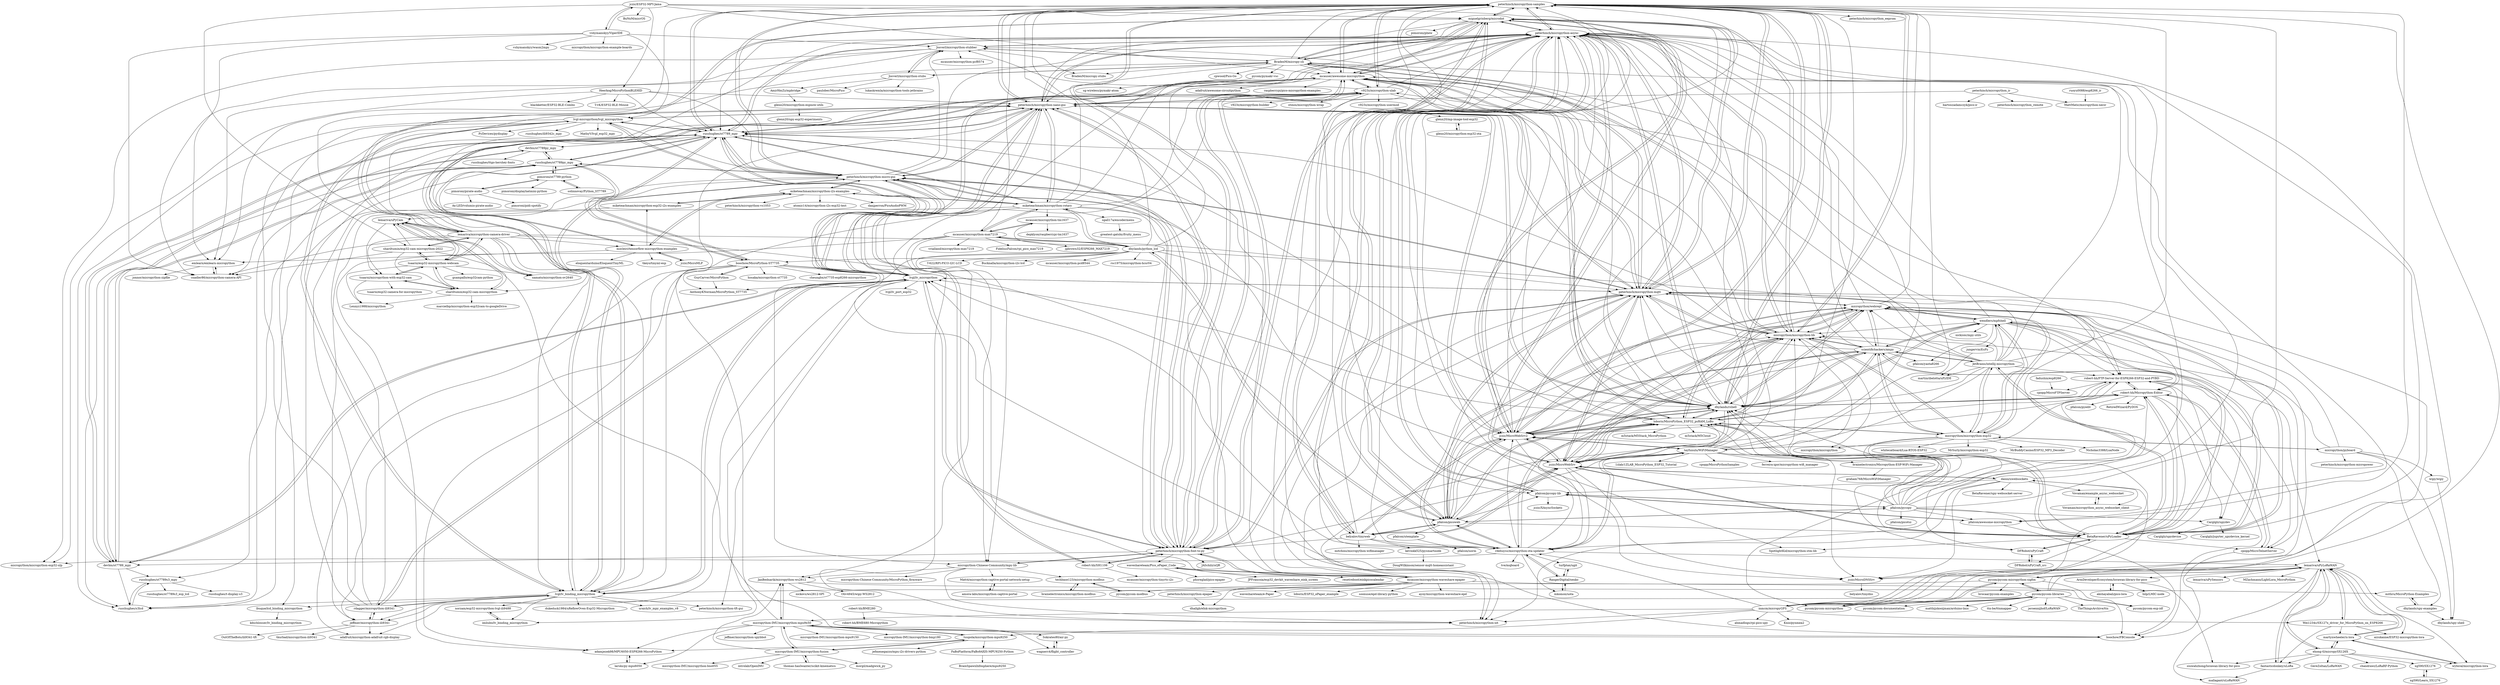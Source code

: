 digraph G {
"robert-hh/BME280" -> "robert-hh/BME680-Micropython"
"robert-hh/BME280" -> "peterhinch/micropython-iot"
"miguelgrinberg/microdot" -> "peterhinch/micropython-async"
"miguelgrinberg/microdot" -> "mcauser/awesome-micropython"
"miguelgrinberg/microdot" -> "jczic/MicroWebSrv2"
"miguelgrinberg/microdot" -> "peterhinch/micropython-samples"
"miguelgrinberg/microdot" -> "peterhinch/micropython-mqtt"
"miguelgrinberg/microdot" -> "micropython/micropython-lib"
"miguelgrinberg/microdot" -> "jczic/MicroWebSrv"
"miguelgrinberg/microdot" -> "belyalov/tinyweb"
"miguelgrinberg/microdot" -> "peterhinch/micropython-nano-gui"
"miguelgrinberg/microdot" -> "BradenM/micropy-cli"
"miguelgrinberg/microdot" -> "pfalcon/picoweb"
"miguelgrinberg/microdot" -> "lemariva/micropython-camera-driver"
"miguelgrinberg/microdot" -> "pimoroni/phew" ["e"=1]
"miguelgrinberg/microdot" -> "russhughes/st7789_mpy"
"miguelgrinberg/microdot" -> "dhylands/rshell"
"tayfunulu/WiFiManager" -> "cpopp/MicroPythonSamples"
"tayfunulu/WiFiManager" -> "rdehuyss/micropython-ota-updater"
"tayfunulu/WiFiManager" -> "jczic/MicroWebSrv2"
"tayfunulu/WiFiManager" -> "ferreira-igor/micropython-wifi_manager"
"tayfunulu/WiFiManager" -> "jczic/MicroWebSrv"
"tayfunulu/WiFiManager" -> "jczic/MicroDNSSrv"
"tayfunulu/WiFiManager" -> "peterhinch/micropython-mqtt"
"tayfunulu/WiFiManager" -> "loboris/MicroPython_ESP32_psRAM_LoBo"
"tayfunulu/WiFiManager" -> "brainelectronics/Micropython-ESP-WiFi-Manager"
"tayfunulu/WiFiManager" -> "robert-hh/Micropython-Editor"
"tayfunulu/WiFiManager" -> "1zlab/1ZLAB_MicroPython_ESP32_Tutorial" ["e"=1]
"tayfunulu/WiFiManager" -> "peterhinch/micropython-samples"
"tayfunulu/WiFiManager" -> "mcauser/awesome-micropython"
"tayfunulu/WiFiManager" -> "peterhinch/micropython-async"
"tayfunulu/WiFiManager" -> "peterhinch/micropython-font-to-py"
"micropython/micropython-lib" -> "micropython/micropython" ["e"=1]
"micropython/micropython-lib" -> "peterhinch/micropython-async"
"micropython/micropython-lib" -> "mcauser/awesome-micropython"
"micropython/micropython-lib" -> "peterhinch/micropython-mqtt"
"micropython/micropython-lib" -> "micropython/micropython-esp32"
"micropython/micropython-lib" -> "micropython/webrepl"
"micropython/micropython-lib" -> "peterhinch/micropython-samples"
"micropython/micropython-lib" -> "dhylands/rshell"
"micropython/micropython-lib" -> "scientifichackers/ampy"
"micropython/micropython-lib" -> "loboris/MicroPython_ESP32_psRAM_LoBo"
"micropython/micropython-lib" -> "miguelgrinberg/microdot"
"micropython/micropython-lib" -> "peterhinch/micropython-nano-gui"
"micropython/micropython-lib" -> "jczic/MicroWebSrv2"
"micropython/micropython-lib" -> "jczic/MicroWebSrv"
"micropython/micropython-lib" -> "russhughes/st7789_mpy"
"mcauser/awesome-micropython" -> "peterhinch/micropython-async"
"mcauser/awesome-micropython" -> "peterhinch/micropython-samples"
"mcauser/awesome-micropython" -> "micropython/micropython-lib"
"mcauser/awesome-micropython" -> "peterhinch/micropython-nano-gui"
"mcauser/awesome-micropython" -> "miguelgrinberg/microdot"
"mcauser/awesome-micropython" -> "russhughes/st7789_mpy"
"mcauser/awesome-micropython" -> "peterhinch/micropython-mqtt"
"mcauser/awesome-micropython" -> "jczic/MicroWebSrv2"
"mcauser/awesome-micropython" -> "lvgl/lv_micropython"
"mcauser/awesome-micropython" -> "peterhinch/micropython-font-to-py"
"mcauser/awesome-micropython" -> "adafruit/awesome-circuitpython" ["e"=1]
"mcauser/awesome-micropython" -> "dhylands/rshell"
"mcauser/awesome-micropython" -> "v923z/micropython-ulab"
"mcauser/awesome-micropython" -> "loboris/MicroPython_ESP32_psRAM_LoBo"
"mcauser/awesome-micropython" -> "raspberrypi/pico-micropython-examples" ["e"=1]
"peterhinch/micropython-nano-gui" -> "peterhinch/micropython-micro-gui"
"peterhinch/micropython-nano-gui" -> "peterhinch/micropython-font-to-py"
"peterhinch/micropython-nano-gui" -> "peterhinch/micropython-samples"
"peterhinch/micropython-nano-gui" -> "peterhinch/micropython-async"
"peterhinch/micropython-nano-gui" -> "mcauser/awesome-micropython"
"peterhinch/micropython-nano-gui" -> "lvgl/lv_micropython"
"peterhinch/micropython-nano-gui" -> "peterhinch/micropython-mqtt"
"peterhinch/micropython-nano-gui" -> "russhughes/st7789_mpy"
"peterhinch/micropython-nano-gui" -> "lvgl/lv_binding_micropython"
"peterhinch/micropython-nano-gui" -> "v923z/micropython-ulab"
"peterhinch/micropython-nano-gui" -> "robert-hh/SH1106"
"peterhinch/micropython-nano-gui" -> "miketeachman/micropython-rotary"
"peterhinch/micropython-nano-gui" -> "lvgl-micropython/lvgl_micropython"
"peterhinch/micropython-nano-gui" -> "jczic/MicroWebSrv2"
"peterhinch/micropython-nano-gui" -> "dhylands/rshell"
"lemariva/uPyLoRaWAN" -> "Wei1234c/SX127x_driver_for_MicroPython_on_ESP8266"
"lemariva/uPyLoRaWAN" -> "fantasticdonkey/uLoRa"
"lemariva/uPyLoRaWAN" -> "martynwheeler/u-lora"
"lemariva/uPyLoRaWAN" -> "aizukanne/ESP32-micropython-lora"
"lemariva/uPyLoRaWAN" -> "wybiral/micropython-lora"
"lemariva/uPyLoRaWAN" -> "mallagant/uLoRaWAN"
"lemariva/uPyLoRaWAN" -> "lemariva/uPySensors"
"lemariva/uPyLoRaWAN" -> "ehong-tl/micropySX126X"
"lemariva/uPyLoRaWAN" -> "MZachmann/LightLora_MicroPython"
"lemariva/uPyLoRaWAN" -> "ArmDeveloperEcosystem/lorawan-library-for-pico"
"lemariva/uPyLoRaWAN" -> "jczic/MicroDNSSrv"
"lemariva/uPyLoRaWAN" -> "pycom/pycom-micropython-sigfox"
"tuupola/micropython-mpu9250" -> "micropython-IMU/micropython-mpu9x50"
"tuupola/micropython-mpu9250" -> "FaBoPlatform/FaBo9AXIS-MPU9250-Python"
"tuupola/micropython-mpu9250" -> "jefmenegazzo/mpu-i2c-drivers-python" ["e"=1]
"tuupola/micropython-mpu9250" -> "micropython-IMU/micropython-fusion"
"tuupola/micropython-mpu9250" -> "adamjezek98/MPU6050-ESP8266-MicroPython"
"tsaarni/esp32-micropython-webcam" -> "tsaarni/micropython-with-esp32-cam"
"tsaarni/esp32-micropython-webcam" -> "shariltumin/esp32-cam-micropython"
"tsaarni/esp32-micropython-webcam" -> "Lennyz1988/micropython"
"tsaarni/esp32-micropython-webcam" -> "lemariva/uPyCam"
"tsaarni/esp32-micropython-webcam" -> "lemariva/micropython-camera-driver"
"tsaarni/esp32-micropython-webcam" -> "namato/micropython-ov2640"
"tsaarni/esp32-micropython-webcam" -> "gsampallo/esp32cam-python"
"tsaarni/esp32-micropython-webcam" -> "shariltumin/esp32-cam-micropython-2022"
"loboris/MicroPython_ESP32_psRAM_LoBo" -> "peterhinch/micropython-async"
"loboris/MicroPython_ESP32_psRAM_LoBo" -> "m5stack/M5Stack_MicroPython" ["e"=1]
"loboris/MicroPython_ESP32_psRAM_LoBo" -> "jczic/MicroWebSrv"
"loboris/MicroPython_ESP32_psRAM_LoBo" -> "jczic/MicroWebSrv2"
"loboris/MicroPython_ESP32_psRAM_LoBo" -> "micropython/micropython-lib"
"loboris/MicroPython_ESP32_psRAM_LoBo" -> "micropython/webrepl"
"loboris/MicroPython_ESP32_psRAM_LoBo" -> "BetaRavener/uPyLoader"
"loboris/MicroPython_ESP32_psRAM_LoBo" -> "dhylands/rshell"
"loboris/MicroPython_ESP32_psRAM_LoBo" -> "m5stack/M5Cloud" ["e"=1]
"loboris/MicroPython_ESP32_psRAM_LoBo" -> "micropython/micropython-esp32"
"loboris/MicroPython_ESP32_psRAM_LoBo" -> "peterhinch/micropython-samples"
"loboris/MicroPython_ESP32_psRAM_LoBo" -> "russhughes/st7789_mpy"
"loboris/MicroPython_ESP32_psRAM_LoBo" -> "scientifichackers/ampy"
"loboris/MicroPython_ESP32_psRAM_LoBo" -> "lvgl/lv_micropython"
"loboris/MicroPython_ESP32_psRAM_LoBo" -> "rdehuyss/micropython-ota-updater"
"lvgl/lv_binding_micropython" -> "lvgl/lv_micropython"
"lvgl/lv_binding_micropython" -> "lvgl-micropython/lvgl_micropython"
"lvgl/lv_binding_micropython" -> "uraich/lv_mpy_examples_v8"
"lvgl/lv_binding_micropython" -> "peterhinch/micropython-micro-gui"
"lvgl/lv_binding_micropython" -> "russhughes/st7789_mpy"
"lvgl/lv_binding_micropython" -> "peterhinch/micropython-nano-gui"
"lvgl/lv_binding_micropython" -> "imliubo/lv_binding_micropython"
"lvgl/lv_binding_micropython" -> "dukeduck1984/uReflowOven-Esp32-Micropython" ["e"=1]
"lvgl/lv_binding_micropython" -> "peterhinch/micropython-tft-gui"
"lvgl/lv_binding_micropython" -> "lbuque/lcd_binding_micropython"
"lvgl/lv_binding_micropython" -> "russhughes/s3lcd"
"lvgl/lv_binding_micropython" -> "jeffmer/micropython-ili9341"
"lvgl/lv_binding_micropython" -> "rdagger/micropython-ili9341"
"lvgl/lv_binding_micropython" -> "norzam/esp32-micropython-lvgl-ili9488"
"dhylands/python_lcd" -> "T-622/RPI-PICO-I2C-LCD" ["e"=1]
"dhylands/python_lcd" -> "mcauser/micropython-max7219"
"dhylands/python_lcd" -> "Bucknalla/micropython-i2c-lcd"
"dhylands/python_lcd" -> "peterhinch/micropython-samples"
"dhylands/python_lcd" -> "pfalcon/picoweb"
"dhylands/python_lcd" -> "mcauser/micropython-tm1637"
"dhylands/python_lcd" -> "mcauser/micropython-pcd8544"
"dhylands/python_lcd" -> "peterhinch/micropython-async"
"dhylands/python_lcd" -> "AnthonyKNorman/MicroPython_ST7735"
"dhylands/python_lcd" -> "micropython-Chinese-Community/mpy-lib"
"dhylands/python_lcd" -> "dhylands/rshell"
"dhylands/python_lcd" -> "rsc1975/micropython-hcsr04"
"dhylands/python_lcd" -> "miketeachman/micropython-rotary"
"dhylands/python_lcd" -> "robert-hh/FTP-Server-for-ESP8266-ESP32-and-PYBD"
"dhylands/python_lcd" -> "boochow/MicroPython-ST7735"
"rdehuyss/micropython-ota-updater" -> "RangerDigital/senko"
"rdehuyss/micropython-ota-updater" -> "tayfunulu/WiFiManager"
"rdehuyss/micropython-ota-updater" -> "peterhinch/micropython-mqtt"
"rdehuyss/micropython-ota-updater" -> "peterhinch/micropython-async"
"rdehuyss/micropython-ota-updater" -> "tve/mqboard"
"rdehuyss/micropython-ota-updater" -> "peterhinch/micropython-samples"
"rdehuyss/micropython-ota-updater" -> "robert-hh/FTP-Server-for-ESP8266-ESP32-and-PYBD"
"rdehuyss/micropython-ota-updater" -> "jczic/MicroWebSrv2"
"rdehuyss/micropython-ota-updater" -> "lemariva/uPyLoRaWAN"
"rdehuyss/micropython-ota-updater" -> "loboris/MicroPython_ESP32_psRAM_LoBo"
"rdehuyss/micropython-ota-updater" -> "pfalcon/picoweb"
"rdehuyss/micropython-ota-updater" -> "micropython/micropython-esp32-ulp"
"rdehuyss/micropython-ota-updater" -> "lvgl/lv_micropython"
"rdehuyss/micropython-ota-updater" -> "mkomon/uota"
"rdehuyss/micropython-ota-updater" -> "turfptax/ugit"
"mcauser/micropython-max7219" -> "vrialland/micropython-max7219"
"mcauser/micropython-max7219" -> "mcauser/micropython-tm1637"
"mcauser/micropython-max7219" -> "dhylands/python_lcd"
"mcauser/micropython-max7219" -> "FideliusFalcon/rpi_pico_max7219"
"mcauser/micropython-max7219" -> "JanBednarik/micropython-ws2812"
"mcauser/micropython-max7219" -> "jgbrown32/ESP8266_MAX7219"
"mcauser/micropython-max7219" -> "adamjezek98/MPU6050-ESP8266-MicroPython"
"mcauser/micropython-max7219" -> "peterhinch/micropython-samples"
"mcauser/micropython-max7219" -> "miketeachman/micropython-rotary"
"mcauser/micropython-max7219" -> "micropython-Chinese-Community/mpy-lib"
"pfalcon/pycopy" -> "pfalcon/pycopy-lib"
"pfalcon/pycopy" -> "peterhinch/micropython-samples"
"pfalcon/pycopy" -> "pfalcon/picoweb"
"pfalcon/pycopy" -> "peterhinch/micropython-async"
"pfalcon/pycopy" -> "pfalcon/awesome-micropython"
"pfalcon/pycopy" -> "pfalcon/picotui" ["e"=1]
"pfalcon/pycopy" -> "Carglglz/upydev"
"pfalcon/pycopy" -> "v923z/micropython-ulab"
"pfalcon/pycopy" -> "dhylands/rshell"
"pfalcon/pycopy" -> "jczic/MicroWebSrv2"
"pfalcon/pycopy" -> "BetaRavener/uPyLoader"
"pfalcon/pycopy" -> "loboris/MicroPython_ESP32_psRAM_LoBo"
"pfalcon/pycopy" -> "robert-hh/Micropython-Editor"
"pfalcon/pycopy" -> "micropython/micropython-lib"
"pfalcon/pycopy" -> "jczic/MicroWebSrv"
"DFRobot/uPyCraft_src" -> "DFRobot/uPyCraft"
"micropython/pyboard" -> "micropython/micropython-lib"
"micropython/pyboard" -> "dhylands/upy-shell"
"micropython/pyboard" -> "peterhinch/micropython-micropower"
"micropython/pyboard" -> "micropython/micropython-esp32"
"micropython/pyboard" -> "wipy/wipy"
"micropython/pyboard" -> "dhylands/upy-examples"
"micropython/pyboard" -> "micropython/webrepl"
"belyalov/tinyweb" -> "jczic/MicroWebSrv2"
"belyalov/tinyweb" -> "peterhinch/micropython-async"
"belyalov/tinyweb" -> "pfalcon/picoweb"
"belyalov/tinyweb" -> "peterhinch/micropython-samples"
"belyalov/tinyweb" -> "miguelgrinberg/microdot"
"belyalov/tinyweb" -> "jczic/MicroWebSrv"
"belyalov/tinyweb" -> "mitchins/micropython-wifimanager"
"belyalov/tinyweb" -> "peterhinch/micropython-font-to-py"
"belyalov/tinyweb" -> "kevinkk525/pysmartnode"
"belyalov/tinyweb" -> "rdehuyss/micropython-ota-updater"
"lemariva/uPyCam" -> "lemariva/micropython-camera-driver"
"lemariva/uPyCam" -> "shariltumin/esp32-cam-micropython"
"lemariva/uPyCam" -> "tsaarni/esp32-micropython-webcam"
"lemariva/uPyCam" -> "tsaarni/micropython-with-esp32-cam"
"lemariva/uPyCam" -> "namato/micropython-ov2640"
"miketeachman/micropython-esp32-i2s-examples" -> "miketeachman/micropython-i2s-examples"
"miketeachman/micropython-esp32-i2s-examples" -> "lemariva/uPyCam"
"mcauser/micropython-waveshare-epaper" -> "peterhinch/micropython-font-to-py"
"mcauser/micropython-waveshare-epaper" -> "waveshareteam/Pico_ePaper_Code"
"mcauser/micropython-waveshare-epaper" -> "peterhinch/micropython-nano-gui"
"mcauser/micropython-waveshare-epaper" -> "ayoy/micropython-waveshare-epd"
"mcauser/micropython-waveshare-epaper" -> "peterhinch/micropython-epaper"
"mcauser/micropython-waveshare-epaper" -> "lvgl/lv_micropython"
"mcauser/micropython-waveshare-epaper" -> "lvgl/lv_binding_micropython"
"mcauser/micropython-waveshare-epaper" -> "peterhinch/micropython-micro-gui"
"mcauser/micropython-waveshare-epaper" -> "waveshareteam/e-Paper" ["e"=1]
"mcauser/micropython-waveshare-epaper" -> "boochow/FBConsole"
"mcauser/micropython-waveshare-epaper" -> "loboris/ESP32_ePaper_example" ["e"=1]
"mcauser/micropython-waveshare-epaper" -> "peterhinch/micropython-async"
"mcauser/micropython-waveshare-epaper" -> "peterhinch/micropython-mqtt"
"mcauser/micropython-waveshare-epaper" -> "dhallgb/eInk-micropython"
"mcauser/micropython-waveshare-epaper" -> "soonuse/epd-library-python" ["e"=1]
"boochow/MicroPython-ST7735" -> "GuyCarver/MicroPython"
"boochow/MicroPython-ST7735" -> "hosaka/micropython-st7735"
"boochow/MicroPython-ST7735" -> "russhughes/st7789_mpy"
"boochow/MicroPython-ST7735" -> "cheungbx/st7735-esp8266-micropython"
"boochow/MicroPython-ST7735" -> "adafruit/micropython-adafruit-rgb-display"
"boochow/MicroPython-ST7735" -> "jeffmer/micropython-ili9341"
"boochow/MicroPython-ST7735" -> "russhughes/st7789py_mpy"
"boochow/MicroPython-ST7735" -> "AnthonyKNorman/MicroPython_ST7735"
"boochow/MicroPython-ST7735" -> "boochow/FBConsole"
"boochow/MicroPython-ST7735" -> "lvgl/lv_micropython"
"boochow/MicroPython-ST7735" -> "micropython-Chinese-Community/mpy-lib"
"boochow/MicroPython-ST7735" -> "adamjezek98/MPU6050-ESP8266-MicroPython"
"devbis/st7789_mpy" -> "devbis/st7789py_mpy"
"devbis/st7789_mpy" -> "russhughes/st7789_mpy"
"devbis/st7789_mpy" -> "russhughes/st7789py_mpy"
"devbis/st7789_mpy" -> "lvgl/lv_micropython"
"devbis/st7789_mpy" -> "russhughes/st7789s3_mpy"
"devbis/st7789_mpy" -> "russhughes/s3lcd"
"devbis/st7789py_mpy" -> "devbis/st7789_mpy"
"devbis/st7789py_mpy" -> "russhughes/st7789py_mpy"
"devbis/st7789py_mpy" -> "russhughes/ttgo-hershey-fonts"
"Carglglz/upydev" -> "Carglglz/upydevice"
"Carglglz/upydev" -> "Carglglz/jupyter_upydevice_kernel"
"ruoyu0088/esp8266_ir" -> "MattMatic/micropython-necir"
"BradenM/micropy-cli" -> "Josverl/micropython-stubber"
"BradenM/micropy-cli" -> "Josverl/micropython-stubs"
"BradenM/micropy-cli" -> "BradenM/micropy-stubs"
"BradenM/micropy-cli" -> "peterhinch/micropython-async"
"BradenM/micropy-cli" -> "peterhinch/micropython-samples"
"BradenM/micropy-cli" -> "peterhinch/micropython-mqtt"
"BradenM/micropy-cli" -> "pycom/pymakr-vsc"
"BradenM/micropy-cli" -> "peterhinch/micropython-nano-gui"
"BradenM/micropy-cli" -> "dhylands/rshell"
"BradenM/micropy-cli" -> "miguelgrinberg/microdot"
"BradenM/micropy-cli" -> "cpwood/Pico-Go" ["e"=1]
"BradenM/micropy-cli" -> "mcauser/awesome-micropython"
"BradenM/micropy-cli" -> "emlearn/emlearn-micropython"
"BradenM/micropy-cli" -> "pfalcon/awesome-micropython"
"miketeachman/micropython-rotary" -> "peterhinch/micropython-micro-gui"
"miketeachman/micropython-rotary" -> "peterhinch/micropython-nano-gui"
"miketeachman/micropython-rotary" -> "sgall17a/encodermenu"
"miketeachman/micropython-rotary" -> "russhughes/st7789_mpy"
"miketeachman/micropython-rotary" -> "mcauser/micropython-tm1637"
"miketeachman/micropython-rotary" -> "peterhinch/micropython-samples"
"miketeachman/micropython-rotary" -> "miketeachman/micropython-i2s-examples"
"miketeachman/micropython-rotary" -> "peterhinch/micropython-font-to-py"
"miketeachman/micropython-rotary" -> "mcauser/micropython-max7219"
"miketeachman/micropython-rotary" -> "lvgl/lv_binding_micropython"
"miketeachman/micropython-rotary" -> "SpotlightKid/micropython-stm-lib"
"miketeachman/micropython-rotary" -> "jeffmer/micropython-ili9341"
"miketeachman/micropython-rotary" -> "dhylands/python_lcd"
"miketeachman/micropython-rotary" -> "peterhinch/micropython-async"
"miketeachman/micropython-rotary" -> "mcauser/awesome-micropython"
"micropython-Chinese-Community/mpy-lib" -> "micropython-Chinese-Community/MicroPython_firmware"
"micropython-Chinese-Community/mpy-lib" -> "peterhinch/micropython-font-to-py"
"micropython-Chinese-Community/mpy-lib" -> "techbase123/micropython-modbus"
"micropython-Chinese-Community/mpy-lib" -> "peterhinch/micropython-iot"
"micropython-Chinese-Community/mpy-lib" -> "JanBednarik/micropython-ws2812"
"micropython-Chinese-Community/mpy-lib" -> "Matt4/micropython-captive-portal-network-setup"
"Wei1234c/SX127x_driver_for_MicroPython_on_ESP8266" -> "lemariva/uPyLoRaWAN"
"Wei1234c/SX127x_driver_for_MicroPython_on_ESP8266" -> "fantasticdonkey/uLoRa"
"Wei1234c/SX127x_driver_for_MicroPython_on_ESP8266" -> "aizukanne/ESP32-micropython-lora"
"Wei1234c/SX127x_driver_for_MicroPython_on_ESP8266" -> "martynwheeler/u-lora"
"fantasticdonkey/uLoRa" -> "lemariva/uPyLoRaWAN"
"fantasticdonkey/uLoRa" -> "mallagant/uLoRaWAN"
"tsaarni/micropython-with-esp32-cam" -> "tsaarni/esp32-camera-for-micropython"
"tsaarni/micropython-with-esp32-cam" -> "tsaarni/esp32-micropython-webcam"
"tsaarni/micropython-with-esp32-cam" -> "shariltumin/esp32-cam-micropython"
"tsaarni/micropython-with-esp32-cam" -> "Lennyz1988/micropython"
"lvgl/lv_micropython" -> "lvgl/lv_binding_micropython"
"lvgl/lv_micropython" -> "russhughes/st7789_mpy"
"lvgl/lv_micropython" -> "peterhinch/micropython-nano-gui"
"lvgl/lv_micropython" -> "peterhinch/micropython-micro-gui"
"lvgl/lv_micropython" -> "imliubo/lv_binding_micropython"
"lvgl/lv_micropython" -> "devbis/st7789_mpy"
"lvgl/lv_micropython" -> "rdagger/micropython-ili9341"
"lvgl/lv_micropython" -> "lvgl-micropython/lvgl_micropython"
"lvgl/lv_micropython" -> "lvgl/lv_port_esp32" ["e"=1]
"lvgl/lv_micropython" -> "peterhinch/micropython-tft-gui"
"lvgl/lv_micropython" -> "peterhinch/micropython-mqtt"
"lvgl/lv_micropython" -> "peterhinch/micropython-async"
"lvgl/lv_micropython" -> "mcauser/awesome-micropython"
"lvgl/lv_micropython" -> "peterhinch/micropython-font-to-py"
"lvgl/lv_micropython" -> "jeffmer/micropython-ili9341"
"pfalcon/awesome-micropython" -> "pfalcon/pycopy-lib"
"pfalcon/awesome-micropython" -> "boochow/FBConsole"
"jeffmer/micropython-ili9341" -> "rdagger/micropython-ili9341"
"jeffmer/micropython-ili9341" -> "adafruit/micropython-adafruit-rgb-display"
"jeffmer/micropython-ili9341" -> "tkurbad/micropython-ili9341"
"jeffmer/micropython-ili9341" -> "OutOfTheBots/ili9341-tft"
"jczic/MicroMLP" -> "mocleiri/tensorflow-micropython-examples"
"RangerDigital/senko" -> "mkomon/uota"
"RangerDigital/senko" -> "turfptax/ugit"
"RangerDigital/senko" -> "rdehuyss/micropython-ota-updater"
"techbase123/micropython-modbus" -> "pycom/pycom-modbus"
"techbase123/micropython-modbus" -> "brainelectronics/micropython-modbus"
"Josverl/micropython-stubber" -> "Josverl/micropython-stubs"
"Josverl/micropython-stubber" -> "BradenM/micropy-cli"
"Josverl/micropython-stubber" -> "BradenM/micropy-stubs"
"Josverl/micropython-stubber" -> "micropython/micropython-esp32-ulp"
"Josverl/micropython-stubber" -> "emlearn/emlearn-micropython"
"Josverl/micropython-stubber" -> "peterhinch/micropython-async"
"Josverl/micropython-stubber" -> "cnadler86/micropython-camera-API"
"Josverl/micropython-stubber" -> "mcauser/micropython-pcf8574"
"kevinkk525/pysmartnode" -> "DougWilkinson/sensor-mqtt-homeassistant"
"Matt4/micropython-captive-portal-network-setup" -> "amora-labs/micropython-captive-portal"
"solinnovay/Python_ST7789" -> "pimoroni/st7789-python"
"pycom/pycom-modbus" -> "techbase123/micropython-modbus"
"v923z/micropython-usermod" -> "glenn20/mp-image-tool-esp32"
"jczic/MicroWebSrv2" -> "jczic/MicroWebSrv"
"jczic/MicroWebSrv2" -> "belyalov/tinyweb"
"jczic/MicroWebSrv2" -> "miguelgrinberg/microdot"
"jczic/MicroWebSrv2" -> "peterhinch/micropython-samples"
"jczic/MicroWebSrv2" -> "loboris/MicroPython_ESP32_psRAM_LoBo"
"jczic/MicroWebSrv2" -> "dhylands/rshell"
"jczic/MicroWebSrv2" -> "peterhinch/micropython-nano-gui"
"jczic/MicroWebSrv2" -> "mcauser/awesome-micropython"
"jczic/MicroWebSrv2" -> "peterhinch/micropython-async"
"jczic/MicroWebSrv2" -> "peterhinch/micropython-mqtt"
"jczic/MicroWebSrv2" -> "jczic/MicroDNSSrv"
"jczic/MicroWebSrv2" -> "tayfunulu/WiFiManager"
"jczic/MicroWebSrv2" -> "robert-hh/FTP-Server-for-ESP8266-ESP32-and-PYBD"
"jczic/MicroWebSrv2" -> "micropython/micropython-lib"
"jczic/MicroWebSrv2" -> "pfalcon/picoweb"
"ehong-tl/micropySX126X" -> "siuwahzhong/lorawan-library-for-pico"
"ehong-tl/micropySX126X" -> "martynwheeler/u-lora"
"ehong-tl/micropySX126X" -> "fantasticdonkey/uLoRa"
"ehong-tl/micropySX126X" -> "GereZoltan/LoRaWAN"
"ehong-tl/micropySX126X" -> "wybiral/micropython-lora"
"ehong-tl/micropySX126X" -> "chandrawi/LoRaRF-Python"
"ehong-tl/micropySX126X" -> "xg590/SX1276"
"ehong-tl/micropySX126X" -> "lemariva/uPyLoRaWAN"
"inmcm/micropyGPS" -> "peterhinch/micropython-async"
"inmcm/micropyGPS" -> "peterhinch/micropython-samples"
"inmcm/micropyGPS" -> "pycom/pycom-libraries"
"inmcm/micropyGPS" -> "micropython-IMU/micropython-mpu9x50"
"inmcm/micropyGPS" -> "Knio/pynmea2" ["e"=1]
"inmcm/micropyGPS" -> "tuupola/micropython-mpu9250"
"inmcm/micropyGPS" -> "peterhinch/micropython-iot"
"inmcm/micropyGPS" -> "rdehuyss/micropython-ota-updater"
"inmcm/micropyGPS" -> "lemariva/uPyLoRaWAN"
"inmcm/micropyGPS" -> "Wei1234c/SX127x_driver_for_MicroPython_on_ESP8266"
"inmcm/micropyGPS" -> "ahmadlogs/rpi-pico-upy"
"inmcm/micropyGPS" -> "peterhinch/micropython-mqtt"
"inmcm/micropyGPS" -> "danni/uwebsockets"
"inmcm/micropyGPS" -> "dhylands/rshell"
"peterhinch/micropython_ir" -> "bartoszadamczyk/pico-ir"
"peterhinch/micropython_ir" -> "peterhinch/micropython_remote"
"peterhinch/micropython_ir" -> "MattMatic/micropython-necir"
"peterhinch/micropython_ir" -> "peterhinch/micropython-nano-gui"
"lemariva/micropython-camera-driver" -> "shariltumin/esp32-cam-micropython-2022"
"lemariva/micropython-camera-driver" -> "lemariva/uPyCam"
"lemariva/micropython-camera-driver" -> "tsaarni/esp32-micropython-webcam"
"lemariva/micropython-camera-driver" -> "cnadler86/micropython-camera-API"
"lemariva/micropython-camera-driver" -> "tsaarni/micropython-with-esp32-cam"
"lemariva/micropython-camera-driver" -> "shariltumin/esp32-cam-micropython"
"lemariva/micropython-camera-driver" -> "namato/micropython-ov2640"
"lemariva/micropython-camera-driver" -> "peterhinch/micropython-samples"
"lemariva/micropython-camera-driver" -> "peterhinch/micropython-async"
"lemariva/micropython-camera-driver" -> "mocleiri/tensorflow-micropython-examples"
"lemariva/micropython-camera-driver" -> "miguelgrinberg/microdot"
"lemariva/micropython-camera-driver" -> "peterhinch/micropython-nano-gui"
"lemariva/micropython-camera-driver" -> "peterhinch/micropython-mqtt"
"lemariva/micropython-camera-driver" -> "lvgl/lv_binding_micropython"
"lemariva/micropython-camera-driver" -> "rdehuyss/micropython-ota-updater"
"JanBednarik/micropython-ws2812" -> "nickovs/ws2812-SPI"
"JanBednarik/micropython-ws2812" -> "Oliv4945/wipy-WS2812"
"JanBednarik/micropython-ws2812" -> "mithru/MicroPython-Examples"
"JanBednarik/micropython-ws2812" -> "micropython-IMU/micropython-mpu9x50"
"v923z/micropython-ulab" -> "peterhinch/micropython-samples"
"v923z/micropython-ulab" -> "peterhinch/micropython-nano-gui"
"v923z/micropython-ulab" -> "v923z/micropython-builder"
"v923z/micropython-ulab" -> "v923z/micropython-usermod"
"v923z/micropython-ulab" -> "peterhinch/micropython-async"
"v923z/micropython-ulab" -> "peterhinch/micropython-font-to-py"
"v923z/micropython-ulab" -> "Josverl/micropython-stubber"
"v923z/micropython-ulab" -> "mocleiri/tensorflow-micropython-examples"
"v923z/micropython-ulab" -> "mcauser/awesome-micropython"
"v923z/micropython-ulab" -> "lvgl/lv_micropython"
"v923z/micropython-ulab" -> "pfalcon/pycopy-lib"
"v923z/micropython-ulab" -> "dhylands/rshell"
"v923z/micropython-ulab" -> "lvgl/lv_binding_micropython"
"v923z/micropython-ulab" -> "russhughes/st7789_mpy"
"v923z/micropython-ulab" -> "stinos/micropython-wrap"
"rdagger/micropython-ili9341" -> "jeffmer/micropython-ili9341"
"rdagger/micropython-ili9341" -> "lvgl/lv_micropython"
"rdagger/micropython-ili9341" -> "peterhinch/micropython-nano-gui"
"rdagger/micropython-ili9341" -> "lvgl/lv_binding_micropython"
"rdagger/micropython-ili9341" -> "russhughes/st7789py_mpy"
"rdagger/micropython-ili9341" -> "peterhinch/micropython-micro-gui"
"rdagger/micropython-ili9341" -> "russhughes/st7789_mpy"
"russhughes/st7789_mpy" -> "devbis/st7789_mpy"
"russhughes/st7789_mpy" -> "russhughes/st7789py_mpy"
"russhughes/st7789_mpy" -> "lvgl/lv_micropython"
"russhughes/st7789_mpy" -> "peterhinch/micropython-micro-gui"
"russhughes/st7789_mpy" -> "peterhinch/micropython-nano-gui"
"russhughes/st7789_mpy" -> "peterhinch/micropython-font-to-py"
"russhughes/st7789_mpy" -> "lvgl/lv_binding_micropython"
"russhughes/st7789_mpy" -> "peterhinch/micropython-samples"
"russhughes/st7789_mpy" -> "russhughes/s3lcd"
"russhughes/st7789_mpy" -> "devbis/st7789py_mpy"
"russhughes/st7789_mpy" -> "mcauser/awesome-micropython"
"russhughes/st7789_mpy" -> "peterhinch/micropython-async"
"russhughes/st7789_mpy" -> "lvgl-micropython/lvgl_micropython"
"russhughes/st7789_mpy" -> "boochow/MicroPython-ST7735"
"russhughes/st7789_mpy" -> "miketeachman/micropython-rotary"
"imliubo/lv_binding_micropython" -> "norzam/esp32-micropython-lvgl-ili9488"
"pfalcon/utemplate" -> "pfalcon/uorm"
"pfalcon/pycopy-lib" -> "pfalcon/pycopy"
"pfalcon/pycopy-lib" -> "pfalcon/awesome-micropython"
"pfalcon/pycopy-lib" -> "peterhinch/micropython-async"
"pfalcon/pycopy-lib" -> "peterhinch/micropython-samples"
"pfalcon/pycopy-lib" -> "jczic/XAsyncSockets"
"russhughes/st7789py_mpy" -> "devbis/st7789py_mpy"
"russhughes/st7789py_mpy" -> "russhughes/st7789_mpy"
"russhughes/st7789py_mpy" -> "devbis/st7789_mpy"
"russhughes/st7789py_mpy" -> "russhughes/s3lcd"
"russhughes/st7789py_mpy" -> "russhughes/st7789s3_mpy"
"russhughes/st7789py_mpy" -> "boochow/MicroPython-ST7735"
"russhughes/st7789py_mpy" -> "pimoroni/st7789-python"
"russhughes/st7789py_mpy" -> "peterhinch/micropython-micro-gui"
"pimoroni/pirate-audio" -> "pimoroni/st7789-python"
"pimoroni/pirate-audio" -> "pimoroni/pidi-spotify"
"pimoroni/pirate-audio" -> "Ax-LED/volumio-pirate-audio"
"pfalcon/picoweb" -> "jczic/MicroWebSrv"
"pfalcon/picoweb" -> "peterhinch/micropython-async"
"pfalcon/picoweb" -> "belyalov/tinyweb"
"pfalcon/picoweb" -> "pfalcon/pycopy"
"pfalcon/picoweb" -> "micropython/webrepl"
"pfalcon/picoweb" -> "scientifichackers/ampy"
"pfalcon/picoweb" -> "pfalcon/pycopy-lib"
"pfalcon/picoweb" -> "dhylands/rshell"
"pfalcon/picoweb" -> "jczic/MicroWebSrv2"
"pfalcon/picoweb" -> "rdehuyss/micropython-ota-updater"
"pfalcon/picoweb" -> "pfalcon/utemplate"
"pfalcon/picoweb" -> "dhylands/python_lcd"
"pfalcon/picoweb" -> "miguelgrinberg/microdot"
"pfalcon/picoweb" -> "micropython/micropython-lib"
"pfalcon/picoweb" -> "BetaRavener/uPyLoader"
"pimoroni/st7789-python" -> "solinnovay/Python_ST7789"
"pimoroni/st7789-python" -> "pimoroni/pirate-audio"
"pimoroni/st7789-python" -> "pimoroni/displayhatmini-python"
"pimoroni/st7789-python" -> "russhughes/st7789py_mpy"
"GuyCarver/MicroPython" -> "boochow/MicroPython-ST7735"
"GuyCarver/MicroPython" -> "AnthonyKNorman/MicroPython_ST7735"
"norzam/esp32-micropython-lvgl-ili9488" -> "imliubo/lv_binding_micropython"
"mithru/MicroPython-Examples" -> "dhylands/upy-examples"
"dhylands/upy-examples" -> "mithru/MicroPython-Examples"
"dhylands/upy-examples" -> "dhylands/upy-shell"
"shariltumin/esp32-cam-micropython" -> "tsaarni/esp32-micropython-webcam"
"shariltumin/esp32-cam-micropython" -> "tsaarni/micropython-with-esp32-cam"
"shariltumin/esp32-cam-micropython" -> "lemariva/uPyCam"
"shariltumin/esp32-cam-micropython" -> "Lennyz1988/micropython"
"shariltumin/esp32-cam-micropython" -> "marcielbp/micropython-esp32cam-to-googleDrive"
"wybiral/micropython-lora" -> "martynwheeler/u-lora"
"robert-hh/Micropython-Editor" -> "cpopp/MicroTelnetServer"
"robert-hh/Micropython-Editor" -> "pfalcon/pyedit"
"robert-hh/Micropython-Editor" -> "boochow/FBConsole"
"robert-hh/Micropython-Editor" -> "robert-hh/FTP-Server-for-ESP8266-ESP32-and-PYBD"
"robert-hh/Micropython-Editor" -> "Carglglz/upydev"
"robert-hh/Micropython-Editor" -> "dhylands/rshell"
"robert-hh/Micropython-Editor" -> "BetaRavener/uPyLoader"
"robert-hh/Micropython-Editor" -> "RetiredWizard/PyDOS" ["e"=1]
"micropython-IMU/micropython-fusion" -> "micropython-IMU/micropython-mpu9x50"
"micropython-IMU/micropython-fusion" -> "tuupola/micropython-mpu9250"
"micropython-IMU/micropython-fusion" -> "thomas-haslwanter/scikit-kinematics"
"micropython-IMU/micropython-fusion" -> "morgil/madgwick_py" ["e"=1]
"micropython-IMU/micropython-fusion" -> "micropython-IMU/micropython-bno055"
"micropython-IMU/micropython-fusion" -> "introlab/OpenIMU" ["e"=1]
"micropython-IMU/micropython-fusion" -> "JanBednarik/micropython-ws2812"
"micropython-IMU/micropython-mpu9x50" -> "micropython-IMU/micropython-fusion"
"micropython-IMU/micropython-mpu9x50" -> "tuupola/micropython-mpu9250"
"micropython-IMU/micropython-mpu9x50" -> "micropython-IMU/micropython-mpu9150"
"micropython-IMU/micropython-mpu9x50" -> "larsks/py-mpu6050"
"micropython-IMU/micropython-mpu9x50" -> "JanBednarik/micropython-ws2812"
"micropython-IMU/micropython-mpu9x50" -> "wagnerc4/flight_controller"
"micropython-IMU/micropython-mpu9x50" -> "micropython-IMU/micropython-bmp180"
"micropython-IMU/micropython-mpu9x50" -> "boochow/FBConsole"
"micropython-IMU/micropython-mpu9x50" -> "peterhinch/micropython-nano-gui"
"micropython-IMU/micropython-mpu9x50" -> "Sokrates80/air-py"
"micropython-IMU/micropython-mpu9x50" -> "jeffmer/micropython-upybbot"
"micropython-IMU/micropython-mpu9x50" -> "adamjezek98/MPU6050-ESP8266-MicroPython"
"peterhinch/micropython-micro-gui" -> "peterhinch/micropython-nano-gui"
"peterhinch/micropython-micro-gui" -> "russhughes/st7789_mpy"
"peterhinch/micropython-micro-gui" -> "peterhinch/micropython-font-to-py"
"peterhinch/micropython-micro-gui" -> "lvgl/lv_micropython"
"peterhinch/micropython-micro-gui" -> "peterhinch/micropython-samples"
"peterhinch/micropython-micro-gui" -> "lvgl/lv_binding_micropython"
"peterhinch/micropython-micro-gui" -> "miketeachman/micropython-rotary"
"peterhinch/micropython-micro-gui" -> "peterhinch/micropython-mqtt"
"peterhinch/micropython-micro-gui" -> "russhughes/s3lcd"
"peterhinch/micropython-micro-gui" -> "miketeachman/micropython-i2s-examples"
"peterhinch/micropython-micro-gui" -> "peterhinch/micropython-async"
"peterhinch/micropython-micro-gui" -> "Josverl/micropython-stubber"
"peterhinch/micropython-micro-gui" -> "russhughes/st7789py_mpy"
"peterhinch/micropython-micro-gui" -> "peterhinch/micropython-iot"
"peterhinch/micropython-micro-gui" -> "lvgl-micropython/lvgl_micropython"
"mocleiri/tensorflow-micropython-examples" -> "jczic/MicroMLP"
"mocleiri/tensorflow-micropython-examples" -> "miketeachman/micropython-i2s-examples"
"mocleiri/tensorflow-micropython-examples" -> "emlearn/emlearn-micropython"
"mocleiri/tensorflow-micropython-examples" -> "v923z/micropython-ulab"
"mocleiri/tensorflow-micropython-examples" -> "miketeachman/micropython-esp32-i2s-examples"
"mocleiri/tensorflow-micropython-examples" -> "eloquentarduino/EloquentTinyML" ["e"=1]
"mocleiri/tensorflow-micropython-examples" -> "tkeyo/tinyml-esp" ["e"=1]
"sgall17a/encodermenu" -> "greatest-gatsby/fruity_menu"
"miketeachman/micropython-i2s-examples" -> "miketeachman/micropython-esp32-i2s-examples"
"miketeachman/micropython-i2s-examples" -> "mocleiri/tensorflow-micropython-examples"
"miketeachman/micropython-i2s-examples" -> "peterhinch/micropython-micro-gui"
"miketeachman/micropython-i2s-examples" -> "danjperron/PicoAudioPWM" ["e"=1]
"miketeachman/micropython-i2s-examples" -> "peterhinch/micropython-vs1053"
"miketeachman/micropython-i2s-examples" -> "miketeachman/micropython-rotary"
"miketeachman/micropython-i2s-examples" -> "atomic14/micropython-i2s-esp32-test"
"Heerkog/MicroPythonBLEHID" -> "russhughes/st7789_mpy"
"Heerkog/MicroPythonBLEHID" -> "blackketter/ESP32-BLE-Combo" ["e"=1]
"Heerkog/MicroPythonBLEHID" -> "peterhinch/micropython-nano-gui"
"Heerkog/MicroPythonBLEHID" -> "micropython/micropython-esp32-ulp"
"Heerkog/MicroPythonBLEHID" -> "peterhinch/micropython-micro-gui"
"Heerkog/MicroPythonBLEHID" -> "T-vK/ESP32-BLE-Mouse" ["e"=1]
"waveshareteam/Pico_ePaper_Code" -> "phoreglad/pico-epaper"
"waveshareteam/Pico_ePaper_Code" -> "JPFrancoia/esp32_devkit_waveshare_eink_screen"
"waveshareteam/Pico_ePaper_Code" -> "mcauser/micropython-waveshare-epaper"
"waveshareteam/Pico_ePaper_Code" -> "resetreboot/einkpicocalendar"
"Josverl/micropython-stubs" -> "Josverl/micropython-stubber"
"Josverl/micropython-stubs" -> "BradenM/micropy-cli"
"Josverl/micropython-stubs" -> "lukaskremla/micropython-tools-jetbrains"
"Josverl/micropython-stubs" -> "AmirHmZz/mpbridge"
"Josverl/micropython-stubs" -> "paulober/MicroPico" ["e"=1]
"wipy/wipy" -> "dhylands/upy-shell"
"xg590/Learn_SX1276" -> "xg590/SX1276"
"xg590/SX1276" -> "xg590/Learn_SX1276"
"ArmDeveloperEcosystem/lorawan-library-for-pico" -> "akshayabali/pico-lora"
"ArmDeveloperEcosystem/lorawan-library-for-pico" -> "lnlp/LMIC-node" ["e"=1]
"ArmDeveloperEcosystem/lorawan-library-for-pico" -> "siuwahzhong/lorawan-library-for-pico"
"brainelectronics/micropython-modbus" -> "techbase123/micropython-modbus"
"martynwheeler/u-lora" -> "wybiral/micropython-lora"
"martynwheeler/u-lora" -> "lemariva/uPyLoRaWAN"
"martynwheeler/u-lora" -> "ehong-tl/micropySX126X"
"peterhinch/micropython-epaper" -> "dhallgb/eInk-micropython"
"peterhinch/micropython-samples" -> "peterhinch/micropython-async"
"peterhinch/micropython-samples" -> "peterhinch/micropython-mqtt"
"peterhinch/micropython-samples" -> "peterhinch/micropython-nano-gui"
"peterhinch/micropython-samples" -> "mcauser/awesome-micropython"
"peterhinch/micropython-samples" -> "peterhinch/micropython-font-to-py"
"peterhinch/micropython-samples" -> "v923z/micropython-ulab"
"peterhinch/micropython-samples" -> "peterhinch/micropython-micro-gui"
"peterhinch/micropython-samples" -> "peterhinch/micropython_eeprom"
"peterhinch/micropython-samples" -> "russhughes/st7789_mpy"
"peterhinch/micropython-samples" -> "peterhinch/micropython-iot"
"peterhinch/micropython-samples" -> "micropython/micropython-lib"
"peterhinch/micropython-samples" -> "dhylands/rshell"
"peterhinch/micropython-samples" -> "miguelgrinberg/microdot"
"peterhinch/micropython-samples" -> "jczic/MicroWebSrv2"
"peterhinch/micropython-samples" -> "pfalcon/awesome-micropython"
"dhylands/rshell" -> "scientifichackers/ampy"
"dhylands/rshell" -> "wendlers/mpfshell"
"dhylands/rshell" -> "peterhinch/micropython-async"
"dhylands/rshell" -> "micropython/micropython-lib"
"dhylands/rshell" -> "peterhinch/micropython-samples"
"dhylands/rshell" -> "jczic/MicroWebSrv"
"dhylands/rshell" -> "micropython/webrepl"
"dhylands/rshell" -> "jczic/MicroWebSrv2"
"dhylands/rshell" -> "robert-hh/Micropython-Editor"
"dhylands/rshell" -> "peterhinch/micropython-nano-gui"
"dhylands/rshell" -> "loboris/MicroPython_ESP32_psRAM_LoBo"
"dhylands/rshell" -> "pfalcon/picoweb"
"dhylands/rshell" -> "mcauser/awesome-micropython"
"dhylands/rshell" -> "peterhinch/micropython-mqtt"
"dhylands/rshell" -> "robert-hh/FTP-Server-for-ESP8266-ESP32-and-PYBD"
"akshayabali/pico-lora" -> "ArmDeveloperEcosystem/lorawan-library-for-pico"
"mkomon/uota" -> "RangerDigital/senko"
"wagnerc4/flight_controller" -> "Sokrates80/air-py"
"Vovaman/micropython_async_websocket_client" -> "Vovaman/example_async_websocket"
"brainelectronics/Micropython-ESP-WiFi-Manager" -> "graham768/MicroWiFiManager"
"Vovaman/example_async_websocket" -> "Vovaman/micropython_async_websocket_client"
"turfptax/ugit" -> "RangerDigital/senko"
"jczic/ESP32-MPY-Jama" -> "BxNxM/micrOS"
"jczic/ESP32-MPY-Jama" -> "jczic/MicroWebSrv2"
"jczic/ESP32-MPY-Jama" -> "Heerkog/MicroPythonBLEHID"
"jczic/ESP32-MPY-Jama" -> "mcauser/awesome-micropython"
"jczic/ESP32-MPY-Jama" -> "vshymanskyy/ViperIDE"
"jczic/ESP32-MPY-Jama" -> "miguelgrinberg/microdot"
"jczic/ESP32-MPY-Jama" -> "shariltumin/esp32-cam-micropython-2022"
"thomas-haslwanter/scikit-kinematics" -> "micropython-IMU/micropython-fusion"
"wendlers/mpfshell" -> "scientifichackers/ampy"
"wendlers/mpfshell" -> "dhylands/rshell"
"wendlers/mpfshell" -> "micropython/webrepl"
"wendlers/mpfshell" -> "cpopp/MicroTelnetServer"
"wendlers/mpfshell" -> "BetaRavener/uPyLoader"
"wendlers/mpfshell" -> "jungervin/EsPy"
"wendlers/mpfshell" -> "pfalcon/yaota8266"
"wendlers/mpfshell" -> "peterhinch/micropython-async"
"wendlers/mpfshell" -> "nickzoic/mpy-utils"
"wendlers/mpfshell" -> "robert-hh/FTP-Server-for-ESP8266-ESP32-and-PYBD"
"wendlers/mpfshell" -> "peterhinch/micropython-mqtt"
"wendlers/mpfshell" -> "robert-hh/Micropython-Editor"
"wendlers/mpfshell" -> "micropython/micropython-lib"
"wendlers/mpfshell" -> "lemariva/uPyLoRaWAN"
"wendlers/mpfshell" -> "micropython/micropython-esp32"
"micropython/webrepl" -> "micropython/micropython-esp32"
"micropython/webrepl" -> "scientifichackers/ampy"
"micropython/webrepl" -> "micropython/micropython-lib"
"micropython/webrepl" -> "wendlers/mpfshell"
"micropython/webrepl" -> "jczic/MicroWebSrv"
"micropython/webrepl" -> "dhylands/rshell"
"micropython/webrepl" -> "peterhinch/micropython-mqtt"
"micropython/webrepl" -> "loboris/MicroPython_ESP32_psRAM_LoBo"
"micropython/webrepl" -> "pfalcon/picoweb"
"micropython/webrepl" -> "peterhinch/micropython-async"
"micropython/webrepl" -> "BetaRavener/uPyLoader"
"micropython/webrepl" -> "robert-hh/FTP-Server-for-ESP8266-ESP32-and-PYBD"
"micropython/webrepl" -> "peterhinch/micropython-samples"
"micropython/webrepl" -> "jczic/MicroWebSrv2"
"micropython/webrepl" -> "robert-hh/Micropython-Editor"
"shariltumin/esp32-cam-micropython-2022" -> "lemariva/micropython-camera-driver"
"shariltumin/esp32-cam-micropython-2022" -> "tsaarni/esp32-micropython-webcam"
"shariltumin/esp32-cam-micropython-2022" -> "lemariva/uPyCam"
"shariltumin/esp32-cam-micropython-2022" -> "cnadler86/micropython-camera-API"
"shariltumin/esp32-cam-micropython-2022" -> "shariltumin/esp32-cam-micropython"
"shariltumin/esp32-cam-micropython-2022" -> "boochow/FBConsole"
"russhughes/st7789s3_mpy" -> "russhughes/s3lcd"
"russhughes/st7789s3_mpy" -> "russhughes/t-display-s3"
"russhughes/st7789s3_mpy" -> "russhughes/st7789s3_esp_lcd"
"AmirHmZz/mpbridge" -> "glenn20/micropython-espnow-utils"
"glenn20/micropython-espnow-utils" -> "glenn20/upy-esp32-experiments"
"lbuque/lcd_binding_micropython" -> "kdschlosser/lv_binding_micropython"
"danni/uwebsockets" -> "Vovaman/micropython_async_websocket_client"
"danni/uwebsockets" -> "BetaRavener/upy-websocket-server"
"danni/uwebsockets" -> "jczic/MicroWebSrv"
"danni/uwebsockets" -> "Vovaman/example_async_websocket"
"danni/uwebsockets" -> "jczic/MicroDNSSrv"
"danni/uwebsockets" -> "peterhinch/micropython-iot"
"danni/uwebsockets" -> "peterhinch/micropython-async"
"danni/uwebsockets" -> "pfalcon/pycopy-lib"
"BetaRavener/uPyLoader" -> "scientifichackers/ampy"
"BetaRavener/uPyLoader" -> "wendlers/mpfshell"
"BetaRavener/uPyLoader" -> "robert-hh/Micropython-Editor"
"BetaRavener/uPyLoader" -> "cpopp/MicroTelnetServer"
"BetaRavener/uPyLoader" -> "loboris/MicroPython_ESP32_psRAM_LoBo"
"BetaRavener/uPyLoader" -> "DFRobot/uPyCraft_src"
"BetaRavener/uPyLoader" -> "JetBrains/intellij-micropython"
"BetaRavener/uPyLoader" -> "micropython/webrepl"
"BetaRavener/uPyLoader" -> "DFRobot/uPyCraft"
"BetaRavener/uPyLoader" -> "SpotlightKid/micropython-stm-lib"
"BetaRavener/uPyLoader" -> "robert-hh/FTP-Server-for-ESP8266-ESP32-and-PYBD"
"BetaRavener/uPyLoader" -> "peterhinch/micropython-async"
"BetaRavener/uPyLoader" -> "micropython/micropython-lib"
"BetaRavener/uPyLoader" -> "jczic/MicroWebSrv"
"BetaRavener/uPyLoader" -> "dhylands/rshell"
"emlearn/emlearn-micropython" -> "cnadler86/micropython-camera-API"
"emlearn/emlearn-micropython" -> "jonnor/micropython-zipfile"
"scientifichackers/ampy" -> "wendlers/mpfshell"
"scientifichackers/ampy" -> "dhylands/rshell"
"scientifichackers/ampy" -> "micropython/webrepl"
"scientifichackers/ampy" -> "micropython/micropython-lib"
"scientifichackers/ampy" -> "BetaRavener/uPyLoader"
"scientifichackers/ampy" -> "peterhinch/micropython-async"
"scientifichackers/ampy" -> "pfalcon/picoweb"
"scientifichackers/ampy" -> "micropython/micropython-esp32"
"scientifichackers/ampy" -> "loboris/MicroPython_ESP32_psRAM_LoBo"
"scientifichackers/ampy" -> "peterhinch/micropython-mqtt"
"scientifichackers/ampy" -> "JetBrains/intellij-micropython"
"scientifichackers/ampy" -> "jczic/MicroWebSrv2"
"scientifichackers/ampy" -> "pfalcon/yaota8266"
"scientifichackers/ampy" -> "rdehuyss/micropython-ota-updater"
"scientifichackers/ampy" -> "peterhinch/micropython-samples"
"glenn20/micropython-esp32-ota" -> "glenn20/mp-image-tool-esp32"
"russhughes/s3lcd" -> "russhughes/st7789s3_mpy"
"fadushin/esp8266" -> "cpopp/MicroFTPServer"
"amora-labs/micropython-captive-portal" -> "Matt4/micropython-captive-portal-network-setup"
"Sokrates80/air-py" -> "wagnerc4/flight_controller"
"FaBoPlatform/FaBo9AXIS-MPU9250-Python" -> "BrainSpawnInfosphere/mpu9250"
"glenn20/mp-image-tool-esp32" -> "glenn20/micropython-esp32-ota"
"micropython/micropython-esp32" -> "micropython/webrepl"
"micropython/micropython-esp32" -> "micropython/micropython-lib"
"micropython/micropython-esp32" -> "loboris/MicroPython_ESP32_psRAM_LoBo"
"micropython/micropython-esp32" -> "pycom/pycom-micropython"
"micropython/micropython-esp32" -> "scientifichackers/ampy"
"micropython/micropython-esp32" -> "MrSurly/micropython-esp32"
"micropython/micropython-esp32" -> "wendlers/mpfshell"
"micropython/micropython-esp32" -> "micropython/pyboard"
"micropython/micropython-esp32" -> "DFRobot/uPyCraft"
"micropython/micropython-esp32" -> "JetBrains/intellij-micropython"
"micropython/micropython-esp32" -> "MrBuddyCasino/ESP32_MP3_Decoder" ["e"=1]
"micropython/micropython-esp32" -> "Nicholas3388/LuaNode" ["e"=1]
"micropython/micropython-esp32" -> "micropython/micropython" ["e"=1]
"micropython/micropython-esp32" -> "whitecatboard/Lua-RTOS-ESP32" ["e"=1]
"mcauser/micropython-tm1637" -> "mcauser/micropython-max7219"
"mcauser/micropython-tm1637" -> "depklyon/raspberrypi-tm1637"
"peterhinch/micropython-async" -> "peterhinch/micropython-mqtt"
"peterhinch/micropython-async" -> "peterhinch/micropython-samples"
"peterhinch/micropython-async" -> "mcauser/awesome-micropython"
"peterhinch/micropython-async" -> "peterhinch/micropython-nano-gui"
"peterhinch/micropython-async" -> "micropython/micropython-lib"
"peterhinch/micropython-async" -> "peterhinch/micropython-font-to-py"
"peterhinch/micropython-async" -> "miguelgrinberg/microdot"
"peterhinch/micropython-async" -> "belyalov/tinyweb"
"peterhinch/micropython-async" -> "pfalcon/picoweb"
"peterhinch/micropython-async" -> "dhylands/rshell"
"peterhinch/micropython-async" -> "pfalcon/pycopy-lib"
"peterhinch/micropython-async" -> "loboris/MicroPython_ESP32_psRAM_LoBo"
"peterhinch/micropython-async" -> "Josverl/micropython-stubber"
"peterhinch/micropython-async" -> "BradenM/micropy-cli"
"peterhinch/micropython-async" -> "russhughes/st7789_mpy"
"peterhinch/micropython-font-to-py" -> "peterhinch/micropython-nano-gui"
"peterhinch/micropython-font-to-py" -> "peterhinch/micropython-async"
"peterhinch/micropython-font-to-py" -> "peterhinch/micropython-micro-gui"
"peterhinch/micropython-font-to-py" -> "peterhinch/micropython-samples"
"peterhinch/micropython-font-to-py" -> "russhughes/st7789_mpy"
"peterhinch/micropython-font-to-py" -> "mcauser/micropython-waveshare-epaper"
"peterhinch/micropython-font-to-py" -> "peterhinch/micropython-mqtt"
"peterhinch/micropython-font-to-py" -> "v923z/micropython-ulab"
"peterhinch/micropython-font-to-py" -> "micropython-Chinese-Community/mpy-lib"
"peterhinch/micropython-font-to-py" -> "mcauser/awesome-micropython"
"peterhinch/micropython-font-to-py" -> "waveshareteam/Pico_ePaper_Code"
"peterhinch/micropython-font-to-py" -> "lvgl/lv_micropython"
"peterhinch/micropython-font-to-py" -> "robert-hh/SH1106"
"peterhinch/micropython-font-to-py" -> "JASchilz/uQR"
"peterhinch/micropython-font-to-py" -> "devbis/st7789_mpy"
"pycom/pycom-libraries" -> "pycom/pycom-micropython-sigfox"
"pycom/pycom-libraries" -> "pycom/pycom-documentation"
"pycom/pycom-libraries" -> "lemariva/uPyLoRaWAN"
"pycom/pycom-libraries" -> "pycom/pycom-esp-idf"
"pycom/pycom-libraries" -> "inmcm/micropyGPS"
"pycom/pycom-libraries" -> "pycom/pycom-micropython"
"pycom/pycom-libraries" -> "matthijskooijman/arduino-lmic" ["e"=1]
"pycom/pycom-libraries" -> "peterhinch/micropython-mqtt"
"pycom/pycom-libraries" -> "ttn-be/ttnmapper"
"pycom/pycom-libraries" -> "adafruit/micropython-adafruit-rgb-display"
"pycom/pycom-libraries" -> "jeroennijhof/LoRaWAN" ["e"=1]
"pycom/pycom-libraries" -> "TheThingsArchive/ttn" ["e"=1]
"lvgl-micropython/lvgl_micropython" -> "PyDevices/pydisplay"
"lvgl-micropython/lvgl_micropython" -> "lvgl/lv_binding_micropython"
"lvgl-micropython/lvgl_micropython" -> "cnadler86/micropython-camera-API"
"lvgl-micropython/lvgl_micropython" -> "russhughes/ili9342c_mpy"
"lvgl-micropython/lvgl_micropython" -> "russhughes/s3lcd"
"lvgl-micropython/lvgl_micropython" -> "lvgl/lv_micropython"
"lvgl-micropython/lvgl_micropython" -> "russhughes/st7789_mpy"
"lvgl-micropython/lvgl_micropython" -> "lbuque/lcd_binding_micropython"
"lvgl-micropython/lvgl_micropython" -> "peterhinch/micropython-nano-gui"
"lvgl-micropython/lvgl_micropython" -> "MathyV/lvgl_esp32_mpy"
"pycom/pycom-micropython" -> "pycom/pycom-micropython-sigfox"
"robert-hh/FTP-Server-for-ESP8266-ESP32-and-PYBD" -> "robert-hh/Micropython-Editor"
"robert-hh/FTP-Server-for-ESP8266-ESP32-and-PYBD" -> "cpopp/MicroFTPServer"
"robert-hh/FTP-Server-for-ESP8266-ESP32-and-PYBD" -> "cpopp/MicroTelnetServer"
"robert-hh/FTP-Server-for-ESP8266-ESP32-and-PYBD" -> "jczic/MicroDNSSrv"
"robert-hh/FTP-Server-for-ESP8266-ESP32-and-PYBD" -> "peterhinch/micropython-iot"
"robert-hh/FTP-Server-for-ESP8266-ESP32-and-PYBD" -> "Carglglz/upydev"
"jungervin/EsPy" -> "martinribelotta/uPyIDE"
"cpopp/MicroTelnetServer" -> "boochow/FBConsole"
"cpopp/MicroTelnetServer" -> "robert-hh/Micropython-Editor"
"robert-hh/SH1106" -> "peterhinch/micropython-nano-gui"
"robert-hh/SH1106" -> "mcauser/micropython-tinyrtc-i2c"
"robert-hh/SH1106" -> "peterhinch/micropython-font-to-py"
"adamjezek98/MPU6050-ESP8266-MicroPython" -> "larsks/py-mpu6050"
"pycom/pycom-micropython-sigfox" -> "pycom/pycom-libraries"
"pycom/pycom-micropython-sigfox" -> "pycom/pycom-esp-idf"
"pycom/pycom-micropython-sigfox" -> "pycom/pycom-micropython"
"pycom/pycom-micropython-sigfox" -> "lemariva/uPyLoRaWAN"
"pycom/pycom-micropython-sigfox" -> "brocaar/pycom-examples"
"pycom/pycom-micropython-sigfox" -> "pycom/pycom-modbus"
"cnadler86/micropython-camera-API" -> "emlearn/emlearn-micropython"
"DFRobot/uPyCraft" -> "DFRobot/uPyCraft_src"
"DFRobot/uPyCraft" -> "BetaRavener/uPyLoader"
"DFRobot/uPyCraft" -> "loboris/MicroPython_ESP32_psRAM_LoBo"
"vshymanskyy/ViperIDE" -> "emlearn/emlearn-micropython"
"vshymanskyy/ViperIDE" -> "Josverl/micropython-stubber"
"vshymanskyy/ViperIDE" -> "vshymanskyy/wasm2mpy"
"vshymanskyy/ViperIDE" -> "cnadler86/micropython-camera-API"
"vshymanskyy/ViperIDE" -> "jczic/ESP32-MPY-Jama"
"vshymanskyy/ViperIDE" -> "micropython/micropython-example-boards"
"vshymanskyy/ViperIDE" -> "lvgl-micropython/lvgl_micropython"
"larsks/py-mpu6050" -> "adamjezek98/MPU6050-ESP8266-MicroPython"
"jczic/MicroWebSrv" -> "jczic/MicroWebSrv2"
"jczic/MicroWebSrv" -> "jczic/MicroDNSSrv"
"jczic/MicroWebSrv" -> "pfalcon/picoweb"
"jczic/MicroWebSrv" -> "micropython/webrepl"
"jczic/MicroWebSrv" -> "peterhinch/micropython-async"
"jczic/MicroWebSrv" -> "loboris/MicroPython_ESP32_psRAM_LoBo"
"jczic/MicroWebSrv" -> "dhylands/rshell"
"jczic/MicroWebSrv" -> "danni/uwebsockets"
"jczic/MicroWebSrv" -> "miguelgrinberg/microdot"
"jczic/MicroWebSrv" -> "tayfunulu/WiFiManager"
"jczic/MicroWebSrv" -> "peterhinch/micropython-mqtt"
"jczic/MicroWebSrv" -> "belyalov/tinyweb"
"jczic/MicroWebSrv" -> "micropython/micropython-lib"
"jczic/MicroWebSrv" -> "rdehuyss/micropython-ota-updater"
"jczic/MicroWebSrv" -> "BetaRavener/uPyLoader"
"jczic/MicroDNSSrv" -> "belyalov/tinydns"
"peterhinch/micropython-mqtt" -> "peterhinch/micropython-async"
"peterhinch/micropython-mqtt" -> "peterhinch/micropython-samples"
"peterhinch/micropython-mqtt" -> "micropython/micropython-lib"
"peterhinch/micropython-mqtt" -> "peterhinch/micropython-nano-gui"
"peterhinch/micropython-mqtt" -> "peterhinch/micropython-iot"
"peterhinch/micropython-mqtt" -> "peterhinch/micropython-micro-gui"
"peterhinch/micropython-mqtt" -> "mcauser/awesome-micropython"
"peterhinch/micropython-mqtt" -> "peterhinch/micropython-font-to-py"
"peterhinch/micropython-mqtt" -> "miguelgrinberg/microdot"
"peterhinch/micropython-mqtt" -> "rdehuyss/micropython-ota-updater"
"peterhinch/micropython-mqtt" -> "lvgl/lv_micropython"
"peterhinch/micropython-mqtt" -> "jczic/MicroWebSrv2"
"peterhinch/micropython-mqtt" -> "micropython/webrepl"
"peterhinch/micropython-mqtt" -> "BradenM/micropy-cli"
"peterhinch/micropython-mqtt" -> "jczic/MicroWebSrv"
"namato/micropython-ov2640" -> "lemariva/uPyCam"
"JetBrains/intellij-micropython" -> "BetaRavener/uPyLoader"
"JetBrains/intellij-micropython" -> "scientifichackers/ampy"
"JetBrains/intellij-micropython" -> "Josverl/micropython-stubber"
"JetBrains/intellij-micropython" -> "wendlers/mpfshell"
"JetBrains/intellij-micropython" -> "robert-hh/FTP-Server-for-ESP8266-ESP32-and-PYBD"
"JetBrains/intellij-micropython" -> "tayfunulu/WiFiManager"
"JetBrains/intellij-micropython" -> "micropython/micropython-lib"
"JetBrains/intellij-micropython" -> "micropython/micropython-esp32"
"JetBrains/intellij-micropython" -> "peterhinch/micropython-async"
"JetBrains/intellij-micropython" -> "peterhinch/micropython-mqtt"
"JetBrains/intellij-micropython" -> "dhylands/rshell"
"JetBrains/intellij-micropython" -> "martinribelotta/uPyIDE"
"JetBrains/intellij-micropython" -> "peterhinch/micropython-samples"
"JetBrains/intellij-micropython" -> "BradenM/micropy-cli"
"JetBrains/intellij-micropython" -> "micropython/webrepl"
"pycom/pymakr-vsc" -> "sg-wireless/pymakr-atom"
"robert-hh/BME280" ["l"="-20.691,-43.014"]
"robert-hh/BME680-Micropython" ["l"="-20.656,-43.034"]
"peterhinch/micropython-iot" ["l"="-20.769,-42.955"]
"miguelgrinberg/microdot" ["l"="-20.837,-42.945"]
"peterhinch/micropython-async" ["l"="-20.821,-42.925"]
"mcauser/awesome-micropython" ["l"="-20.807,-42.913"]
"jczic/MicroWebSrv2" ["l"="-20.84,-42.931"]
"peterhinch/micropython-samples" ["l"="-20.804,-42.929"]
"peterhinch/micropython-mqtt" ["l"="-20.814,-42.938"]
"micropython/micropython-lib" ["l"="-20.85,-42.897"]
"jczic/MicroWebSrv" ["l"="-20.858,-42.934"]
"belyalov/tinyweb" ["l"="-20.877,-42.937"]
"peterhinch/micropython-nano-gui" ["l"="-20.787,-42.916"]
"BradenM/micropy-cli" ["l"="-20.864,-42.949"]
"pfalcon/picoweb" ["l"="-20.851,-42.921"]
"lemariva/micropython-camera-driver" ["l"="-20.8,-42.981"]
"pimoroni/phew" ["l"="-19.803,-43.072"]
"russhughes/st7789_mpy" ["l"="-20.756,-42.916"]
"dhylands/rshell" ["l"="-20.834,-42.913"]
"tayfunulu/WiFiManager" ["l"="-20.826,-42.955"]
"cpopp/MicroPythonSamples" ["l"="-20.831,-42.994"]
"rdehuyss/micropython-ota-updater" ["l"="-20.85,-42.961"]
"ferreira-igor/micropython-wifi_manager" ["l"="-20.864,-43.002"]
"jczic/MicroDNSSrv" ["l"="-20.857,-42.971"]
"loboris/MicroPython_ESP32_psRAM_LoBo" ["l"="-20.85,-42.913"]
"brainelectronics/Micropython-ESP-WiFi-Manager" ["l"="-20.776,-42.997"]
"robert-hh/Micropython-Editor" ["l"="-20.85,-42.881"]
"1zlab/1ZLAB_MicroPython_ESP32_Tutorial" ["l"="-15.444,-42.244"]
"peterhinch/micropython-font-to-py" ["l"="-20.776,-42.907"]
"micropython/micropython" ["l"="-15.134,-40.976"]
"micropython/micropython-esp32" ["l"="-20.899,-42.891"]
"micropython/webrepl" ["l"="-20.87,-42.903"]
"scientifichackers/ampy" ["l"="-20.877,-42.916"]
"lvgl/lv_micropython" ["l"="-20.761,-42.904"]
"adafruit/awesome-circuitpython" ["l"="-19.962,-43.003"]
"v923z/micropython-ulab" ["l"="-20.792,-42.896"]
"raspberrypi/pico-micropython-examples" ["l"="-19.725,-42.972"]
"peterhinch/micropython-micro-gui" ["l"="-20.762,-42.93"]
"lvgl/lv_binding_micropython" ["l"="-20.742,-42.9"]
"robert-hh/SH1106" ["l"="-20.78,-42.872"]
"miketeachman/micropython-rotary" ["l"="-20.739,-42.925"]
"lvgl-micropython/lvgl_micropython" ["l"="-20.772,-42.893"]
"lemariva/uPyLoRaWAN" ["l"="-20.846,-43.044"]
"Wei1234c/SX127x_driver_for_MicroPython_on_ESP8266" ["l"="-20.829,-43.053"]
"fantasticdonkey/uLoRa" ["l"="-20.85,-43.068"]
"martynwheeler/u-lora" ["l"="-20.865,-43.066"]
"aizukanne/ESP32-micropython-lora" ["l"="-20.826,-43.071"]
"wybiral/micropython-lora" ["l"="-20.881,-43.072"]
"mallagant/uLoRaWAN" ["l"="-20.853,-43.081"]
"lemariva/uPySensors" ["l"="-20.897,-43.061"]
"ehong-tl/micropySX126X" ["l"="-20.875,-43.086"]
"MZachmann/LightLora_MicroPython" ["l"="-20.836,-43.079"]
"ArmDeveloperEcosystem/lorawan-library-for-pico" ["l"="-20.844,-43.109"]
"pycom/pycom-micropython-sigfox" ["l"="-20.787,-43.048"]
"tuupola/micropython-mpu9250" ["l"="-20.629,-42.91"]
"micropython-IMU/micropython-mpu9x50" ["l"="-20.65,-42.906"]
"FaBoPlatform/FaBo9AXIS-MPU9250-Python" ["l"="-20.558,-42.897"]
"jefmenegazzo/mpu-i2c-drivers-python" ["l"="57.461,10.859"]
"micropython-IMU/micropython-fusion" ["l"="-20.607,-42.877"]
"adamjezek98/MPU6050-ESP8266-MicroPython" ["l"="-20.644,-42.925"]
"tsaarni/esp32-micropython-webcam" ["l"="-20.802,-43.02"]
"tsaarni/micropython-with-esp32-cam" ["l"="-20.78,-43.033"]
"shariltumin/esp32-cam-micropython" ["l"="-20.796,-43.031"]
"Lennyz1988/micropython" ["l"="-20.804,-43.045"]
"lemariva/uPyCam" ["l"="-20.789,-43.013"]
"namato/micropython-ov2640" ["l"="-20.816,-43.027"]
"gsampallo/esp32cam-python" ["l"="-20.804,-43.056"]
"shariltumin/esp32-cam-micropython-2022" ["l"="-20.809,-42.998"]
"m5stack/M5Stack_MicroPython" ["l"="-15.454,-42.285"]
"BetaRavener/uPyLoader" ["l"="-20.874,-42.889"]
"m5stack/M5Cloud" ["l"="-15.453,-42.264"]
"uraich/lv_mpy_examples_v8" ["l"="-20.702,-42.876"]
"imliubo/lv_binding_micropython" ["l"="-20.729,-42.882"]
"dukeduck1984/uReflowOven-Esp32-Micropython" ["l"="-18.897,-41.848"]
"peterhinch/micropython-tft-gui" ["l"="-20.724,-42.869"]
"lbuque/lcd_binding_micropython" ["l"="-20.738,-42.863"]
"russhughes/s3lcd" ["l"="-20.712,-42.902"]
"jeffmer/micropython-ili9341" ["l"="-20.708,-42.923"]
"rdagger/micropython-ili9341" ["l"="-20.725,-42.913"]
"norzam/esp32-micropython-lvgl-ili9488" ["l"="-20.714,-42.88"]
"dhylands/python_lcd" ["l"="-20.744,-42.944"]
"T-622/RPI-PICO-I2C-LCD" ["l"="-19.731,-43.021"]
"mcauser/micropython-max7219" ["l"="-20.688,-42.933"]
"Bucknalla/micropython-i2c-lcd" ["l"="-20.722,-42.98"]
"mcauser/micropython-tm1637" ["l"="-20.675,-42.948"]
"mcauser/micropython-pcd8544" ["l"="-20.692,-42.976"]
"AnthonyKNorman/MicroPython_ST7735" ["l"="-20.691,-42.96"]
"micropython-Chinese-Community/mpy-lib" ["l"="-20.704,-42.954"]
"rsc1975/micropython-hcsr04" ["l"="-20.671,-42.991"]
"robert-hh/FTP-Server-for-ESP8266-ESP32-and-PYBD" ["l"="-20.833,-42.902"]
"boochow/MicroPython-ST7735" ["l"="-20.702,-42.939"]
"RangerDigital/senko" ["l"="-20.888,-42.996"]
"tve/mqboard" ["l"="-20.932,-43"]
"micropython/micropython-esp32-ulp" ["l"="-20.85,-42.992"]
"mkomon/uota" ["l"="-20.907,-42.998"]
"turfptax/ugit" ["l"="-20.899,-43.013"]
"vrialland/micropython-max7219" ["l"="-20.63,-42.949"]
"FideliusFalcon/rpi_pico_max7219" ["l"="-20.64,-42.94"]
"JanBednarik/micropython-ws2812" ["l"="-20.658,-42.884"]
"jgbrown32/ESP8266_MAX7219" ["l"="-20.657,-42.935"]
"pfalcon/pycopy" ["l"="-20.82,-42.891"]
"pfalcon/pycopy-lib" ["l"="-20.789,-42.935"]
"pfalcon/awesome-micropython" ["l"="-20.792,-42.947"]
"pfalcon/picotui" ["l"="43.45,19.17"]
"Carglglz/upydev" ["l"="-20.841,-42.855"]
"DFRobot/uPyCraft_src" ["l"="-20.935,-42.856"]
"DFRobot/uPyCraft" ["l"="-20.916,-42.871"]
"micropython/pyboard" ["l"="-20.878,-42.837"]
"dhylands/upy-shell" ["l"="-20.856,-42.803"]
"peterhinch/micropython-micropower" ["l"="-20.888,-42.805"]
"wipy/wipy" ["l"="-20.878,-42.786"]
"dhylands/upy-examples" ["l"="-20.809,-42.806"]
"mitchins/micropython-wifimanager" ["l"="-20.942,-42.938"]
"kevinkk525/pysmartnode" ["l"="-20.976,-42.934"]
"miketeachman/micropython-esp32-i2s-examples" ["l"="-20.739,-42.995"]
"miketeachman/micropython-i2s-examples" ["l"="-20.731,-42.966"]
"mcauser/micropython-waveshare-epaper" ["l"="-20.755,-42.881"]
"waveshareteam/Pico_ePaper_Code" ["l"="-20.738,-42.84"]
"ayoy/micropython-waveshare-epd" ["l"="-20.707,-42.851"]
"peterhinch/micropython-epaper" ["l"="-20.711,-42.838"]
"waveshareteam/e-Paper" ["l"="-16.411,-40.636"]
"boochow/FBConsole" ["l"="-20.769,-42.922"]
"loboris/ESP32_ePaper_example" ["l"="-16.453,-40.662"]
"dhallgb/eInk-micropython" ["l"="-20.725,-42.851"]
"soonuse/epd-library-python" ["l"="-16.372,-40.633"]
"GuyCarver/MicroPython" ["l"="-20.668,-42.965"]
"hosaka/micropython-st7735" ["l"="-20.65,-42.959"]
"cheungbx/st7735-esp8266-micropython" ["l"="-20.654,-42.947"]
"adafruit/micropython-adafruit-rgb-display" ["l"="-20.712,-42.972"]
"russhughes/st7789py_mpy" ["l"="-20.691,-42.914"]
"devbis/st7789_mpy" ["l"="-20.718,-42.893"]
"devbis/st7789py_mpy" ["l"="-20.691,-42.893"]
"russhughes/st7789s3_mpy" ["l"="-20.683,-42.88"]
"russhughes/ttgo-hershey-fonts" ["l"="-20.661,-42.868"]
"Carglglz/upydevice" ["l"="-20.854,-42.827"]
"Carglglz/jupyter_upydevice_kernel" ["l"="-20.84,-42.825"]
"ruoyu0088/esp8266_ir" ["l"="-20.972,-42.766"]
"MattMatic/micropython-necir" ["l"="-20.948,-42.786"]
"Josverl/micropython-stubber" ["l"="-20.877,-42.958"]
"Josverl/micropython-stubs" ["l"="-20.931,-42.97"]
"BradenM/micropy-stubs" ["l"="-20.899,-42.973"]
"pycom/pymakr-vsc" ["l"="-20.969,-42.971"]
"cpwood/Pico-Go" ["l"="-19.648,-43.027"]
"emlearn/emlearn-micropython" ["l"="-20.857,-42.982"]
"sgall17a/encodermenu" ["l"="-20.683,-42.859"]
"SpotlightKid/micropython-stm-lib" ["l"="-20.806,-42.869"]
"micropython-Chinese-Community/MicroPython_firmware" ["l"="-20.644,-42.979"]
"techbase123/micropython-modbus" ["l"="-20.687,-43.037"]
"Matt4/micropython-captive-portal-network-setup" ["l"="-20.639,-42.994"]
"tsaarni/esp32-camera-for-micropython" ["l"="-20.766,-43.065"]
"lvgl/lv_port_esp32" ["l"="-15.759,-42.359"]
"tkurbad/micropython-ili9341" ["l"="-20.67,-42.923"]
"OutOfTheBots/ili9341-tft" ["l"="-20.671,-42.913"]
"jczic/MicroMLP" ["l"="-20.722,-43.008"]
"mocleiri/tensorflow-micropython-examples" ["l"="-20.758,-42.972"]
"pycom/pycom-modbus" ["l"="-20.715,-43.053"]
"brainelectronics/micropython-modbus" ["l"="-20.664,-43.06"]
"cnadler86/micropython-camera-API" ["l"="-20.839,-42.97"]
"mcauser/micropython-pcf8574" ["l"="-20.935,-42.982"]
"DougWilkinson/sensor-mqtt-homeassistant" ["l"="-21.01,-42.932"]
"amora-labs/micropython-captive-portal" ["l"="-20.615,-43.007"]
"solinnovay/Python_ST7789" ["l"="-20.555,-42.949"]
"pimoroni/st7789-python" ["l"="-20.579,-42.936"]
"v923z/micropython-usermod" ["l"="-20.783,-42.815"]
"glenn20/mp-image-tool-esp32" ["l"="-20.775,-42.774"]
"siuwahzhong/lorawan-library-for-pico" ["l"="-20.868,-43.111"]
"GereZoltan/LoRaWAN" ["l"="-20.899,-43.1"]
"chandrawi/LoRaRF-Python" ["l"="-20.89,-43.117"]
"xg590/SX1276" ["l"="-20.912,-43.116"]
"inmcm/micropyGPS" ["l"="-20.776,-42.974"]
"pycom/pycom-libraries" ["l"="-20.769,-43.02"]
"Knio/pynmea2" ["l"="58.216,11.222"]
"ahmadlogs/rpi-pico-upy" ["l"="-20.756,-43"]
"danni/uwebsockets" ["l"="-20.827,-42.979"]
"peterhinch/micropython_ir" ["l"="-20.908,-42.814"]
"bartoszadamczyk/pico-ir" ["l"="-20.938,-42.8"]
"peterhinch/micropython_remote" ["l"="-20.926,-42.78"]
"nickovs/ws2812-SPI" ["l"="-20.629,-42.855"]
"Oliv4945/wipy-WS2812" ["l"="-20.634,-42.866"]
"mithru/MicroPython-Examples" ["l"="-20.749,-42.817"]
"v923z/micropython-builder" ["l"="-20.802,-42.853"]
"stinos/micropython-wrap" ["l"="-20.803,-42.833"]
"pfalcon/utemplate" ["l"="-20.902,-42.858"]
"pfalcon/uorm" ["l"="-20.931,-42.837"]
"jczic/XAsyncSockets" ["l"="-20.749,-42.959"]
"pimoroni/pirate-audio" ["l"="-20.52,-42.944"]
"pimoroni/pidi-spotify" ["l"="-20.483,-42.939"]
"Ax-LED/volumio-pirate-audio" ["l"="-20.49,-42.957"]
"pimoroni/displayhatmini-python" ["l"="-20.545,-42.931"]
"marcielbp/micropython-esp32cam-to-googleDrive" ["l"="-20.789,-43.063"]
"cpopp/MicroTelnetServer" ["l"="-20.836,-42.877"]
"pfalcon/pyedit" ["l"="-20.867,-42.855"]
"RetiredWizard/PyDOS" ["l"="54.559,3.621"]
"thomas-haslwanter/scikit-kinematics" ["l"="-20.571,-42.862"]
"morgil/madgwick_py" ["l"="57.492,10.919"]
"micropython-IMU/micropython-bno055" ["l"="-20.583,-42.846"]
"introlab/OpenIMU" ["l"="58.344,11.085"]
"micropython-IMU/micropython-mpu9150" ["l"="-20.624,-42.891"]
"larsks/py-mpu6050" ["l"="-20.616,-42.925"]
"wagnerc4/flight_controller" ["l"="-20.586,-42.888"]
"micropython-IMU/micropython-bmp180" ["l"="-20.581,-42.906"]
"Sokrates80/air-py" ["l"="-20.602,-42.896"]
"jeffmer/micropython-upybbot" ["l"="-20.596,-42.915"]
"eloquentarduino/EloquentTinyML" ["l"="-16.03,-42.466"]
"tkeyo/tinyml-esp" ["l"="-16.136,-42.45"]
"greatest-gatsby/fruity_menu" ["l"="-20.66,-42.833"]
"danjperron/PicoAudioPWM" ["l"="-21.566,-23.776"]
"peterhinch/micropython-vs1053" ["l"="-20.697,-42.995"]
"atomic14/micropython-i2s-esp32-test" ["l"="-20.708,-42.988"]
"Heerkog/MicroPythonBLEHID" ["l"="-20.796,-42.963"]
"blackketter/ESP32-BLE-Combo" ["l"="-15.818,-42.152"]
"T-vK/ESP32-BLE-Mouse" ["l"="-15.85,-42.178"]
"phoreglad/pico-epaper" ["l"="-20.718,-42.803"]
"JPFrancoia/esp32_devkit_waveshare_eink_screen" ["l"="-20.715,-42.818"]
"resetreboot/einkpicocalendar" ["l"="-20.729,-42.814"]
"lukaskremla/micropython-tools-jetbrains" ["l"="-20.97,-42.991"]
"AmirHmZz/mpbridge" ["l"="-20.999,-42.997"]
"paulober/MicroPico" ["l"="-19.674,-42.995"]
"xg590/Learn_SX1276" ["l"="-20.926,-43.13"]
"akshayabali/pico-lora" ["l"="-20.841,-43.131"]
"lnlp/LMIC-node" ["l"="54.425,6.402"]
"peterhinch/micropython_eeprom" ["l"="-20.908,-42.939"]
"wendlers/mpfshell" ["l"="-20.894,-42.908"]
"Vovaman/micropython_async_websocket_client" ["l"="-20.85,-43.019"]
"Vovaman/example_async_websocket" ["l"="-20.847,-43.008"]
"graham768/MicroWiFiManager" ["l"="-20.746,-43.02"]
"jczic/ESP32-MPY-Jama" ["l"="-20.875,-42.977"]
"BxNxM/micrOS" ["l"="-20.936,-43.021"]
"vshymanskyy/ViperIDE" ["l"="-20.905,-42.961"]
"jungervin/EsPy" ["l"="-20.966,-42.903"]
"pfalcon/yaota8266" ["l"="-20.938,-42.902"]
"nickzoic/mpy-utils" ["l"="-20.973,-42.885"]
"russhughes/t-display-s3" ["l"="-20.654,-42.859"]
"russhughes/st7789s3_esp_lcd" ["l"="-20.661,-42.851"]
"glenn20/micropython-espnow-utils" ["l"="-21.037,-43.009"]
"glenn20/upy-esp32-experiments" ["l"="-21.061,-43.018"]
"kdschlosser/lv_binding_micropython" ["l"="-20.724,-42.831"]
"BetaRavener/upy-websocket-server" ["l"="-20.873,-43.026"]
"JetBrains/intellij-micropython" ["l"="-20.891,-42.923"]
"jonnor/micropython-zipfile" ["l"="-20.878,-43.008"]
"glenn20/micropython-esp32-ota" ["l"="-20.77,-42.754"]
"fadushin/esp8266" ["l"="-20.834,-42.791"]
"cpopp/MicroFTPServer" ["l"="-20.836,-42.836"]
"BrainSpawnInfosphere/mpu9250" ["l"="-20.527,-42.89"]
"pycom/pycom-micropython" ["l"="-20.826,-43.01"]
"MrSurly/micropython-esp32" ["l"="-20.959,-42.867"]
"MrBuddyCasino/ESP32_MP3_Decoder" ["l"="-15.74,-42.264"]
"Nicholas3388/LuaNode" ["l"="-15.233,-41.013"]
"whitecatboard/Lua-RTOS-ESP32" ["l"="-19.232,-43.018"]
"depklyon/raspberrypi-tm1637" ["l"="-20.619,-42.967"]
"JASchilz/uQR" ["l"="-20.78,-42.849"]
"pycom/pycom-documentation" ["l"="-20.739,-43.055"]
"pycom/pycom-esp-idf" ["l"="-20.759,-43.054"]
"matthijskooijman/arduino-lmic" ["l"="54.369,6.412"]
"ttn-be/ttnmapper" ["l"="-20.741,-43.039"]
"jeroennijhof/LoRaWAN" ["l"="54.295,6.539"]
"TheThingsArchive/ttn" ["l"="54.276,6.432"]
"PyDevices/pydisplay" ["l"="-20.753,-42.857"]
"russhughes/ili9342c_mpy" ["l"="-20.761,-42.847"]
"MathyV/lvgl_esp32_mpy" ["l"="-20.763,-42.865"]
"martinribelotta/uPyIDE" ["l"="-20.959,-42.917"]
"mcauser/micropython-tinyrtc-i2c" ["l"="-20.77,-42.828"]
"brocaar/pycom-examples" ["l"="-20.782,-43.076"]
"vshymanskyy/wasm2mpy" ["l"="-20.989,-42.961"]
"micropython/micropython-example-boards" ["l"="-20.952,-42.959"]
"belyalov/tinydns" ["l"="-20.907,-42.986"]
"sg-wireless/pymakr-atom" ["l"="-21.017,-42.978"]
}